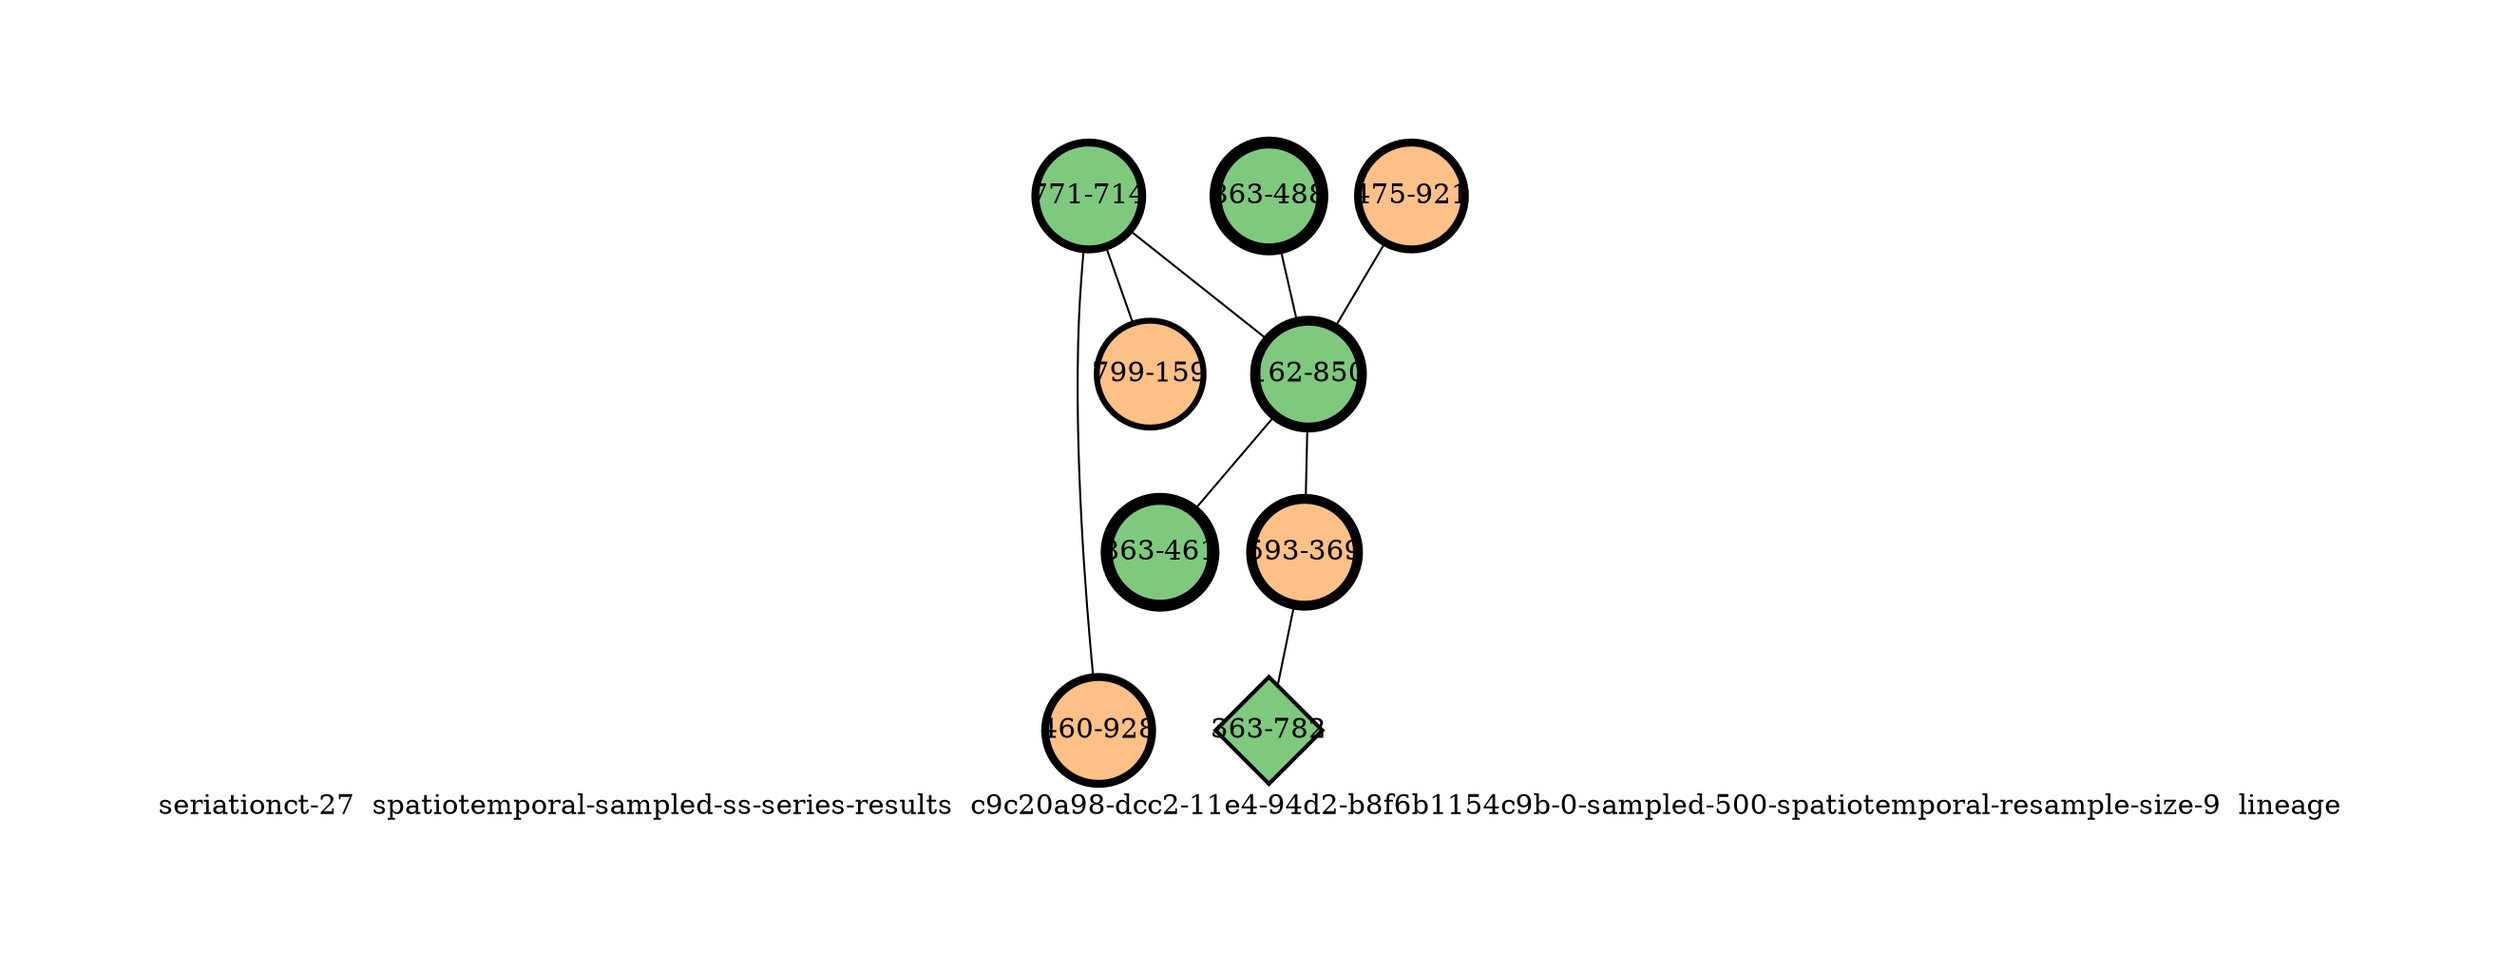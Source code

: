 strict graph "seriationct-27  spatiotemporal-sampled-ss-series-results  c9c20a98-dcc2-11e4-94d2-b8f6b1154c9b-0-sampled-500-spatiotemporal-resample-size-9  lineage" {
labelloc=b;
ratio=auto;
pad="1.0";
label="seriationct-27  spatiotemporal-sampled-ss-series-results  c9c20a98-dcc2-11e4-94d2-b8f6b1154c9b-0-sampled-500-spatiotemporal-resample-size-9  lineage";
node [width="0.75", style=filled, fixedsize=true, height="0.75", shape=circle, label=""];
0 [xCoordinate="714.0", appears_in_slice=4, yCoordinate="771.0", colorscheme=accent6, lineage_id=0, short_label="771-714", label="771-714", shape=circle, cluster_id=0, fillcolor=1, size="500.0", id=0, penwidth="4.0"];
1 [xCoordinate="928.0", appears_in_slice=4, yCoordinate="460.0", colorscheme=accent6, lineage_id=0, short_label="460-928", label="460-928", shape=circle, cluster_id=2, fillcolor=3, size="500.0", id=3, penwidth="4.0"];
2 [xCoordinate="159.0", appears_in_slice=3, yCoordinate="799.0", colorscheme=accent6, lineage_id=0, short_label="799-159", label="799-159", shape=circle, cluster_id=2, fillcolor=3, size="500.0", id=2, penwidth="3.0"];
3 [xCoordinate="488.0", appears_in_slice=6, yCoordinate="863.0", colorscheme=accent6, lineage_id=0, short_label="863-488", label="863-488", shape=circle, cluster_id=0, fillcolor=1, size="500.0", id=1, penwidth="6.0"];
4 [xCoordinate="921.0", appears_in_slice=4, yCoordinate="475.0", colorscheme=accent6, lineage_id=0, short_label="475-921", label="475-921", shape=circle, cluster_id=2, fillcolor=3, size="500.0", id=4, penwidth="4.0"];
5 [xCoordinate="850.0", appears_in_slice=5, yCoordinate="162.0", colorscheme=accent6, lineage_id=0, short_label="162-850", label="162-850", shape=circle, cluster_id=0, fillcolor=1, size="500.0", id=5, penwidth="5.0"];
6 [xCoordinate="461.0", appears_in_slice=6, yCoordinate="863.0", colorscheme=accent6, lineage_id=0, short_label="863-461", label="863-461", shape=circle, cluster_id=0, fillcolor=1, size="500.0", id=6, penwidth="6.0"];
7 [xCoordinate="369.0", appears_in_slice=5, yCoordinate="593.0", colorscheme=accent6, lineage_id=0, short_label="593-369", label="593-369", shape=circle, cluster_id=2, fillcolor=3, size="500.0", id=7, penwidth="5.0"];
8 [xCoordinate="782.0", appears_in_slice=2, yCoordinate="363.0", colorscheme=accent6, lineage_id=2, short_label="363-782", label="363-782", shape=diamond, cluster_id=0, fillcolor=1, size="500.0", id=8, penwidth="2.0"];
0 -- 1  [inverseweight="2.66055323549", weight="0.375861676684"];
0 -- 2  [inverseweight="1.48150912032", weight="0.67498740729"];
0 -- 5  [inverseweight="1.79063157044", weight="0.558462174189"];
3 -- 5  [inverseweight="2.47282461156", weight="0.404395845676"];
4 -- 5  [inverseweight="3.5337674637", weight="0.282984098493"];
5 -- 6  [inverseweight="3.25196803617", weight="0.307506097501"];
5 -- 7  [inverseweight="1.70346133873", weight="0.587040032706"];
7 -- 8  [inverseweight="1.30059357028", weight="0.768879704505"];
}
